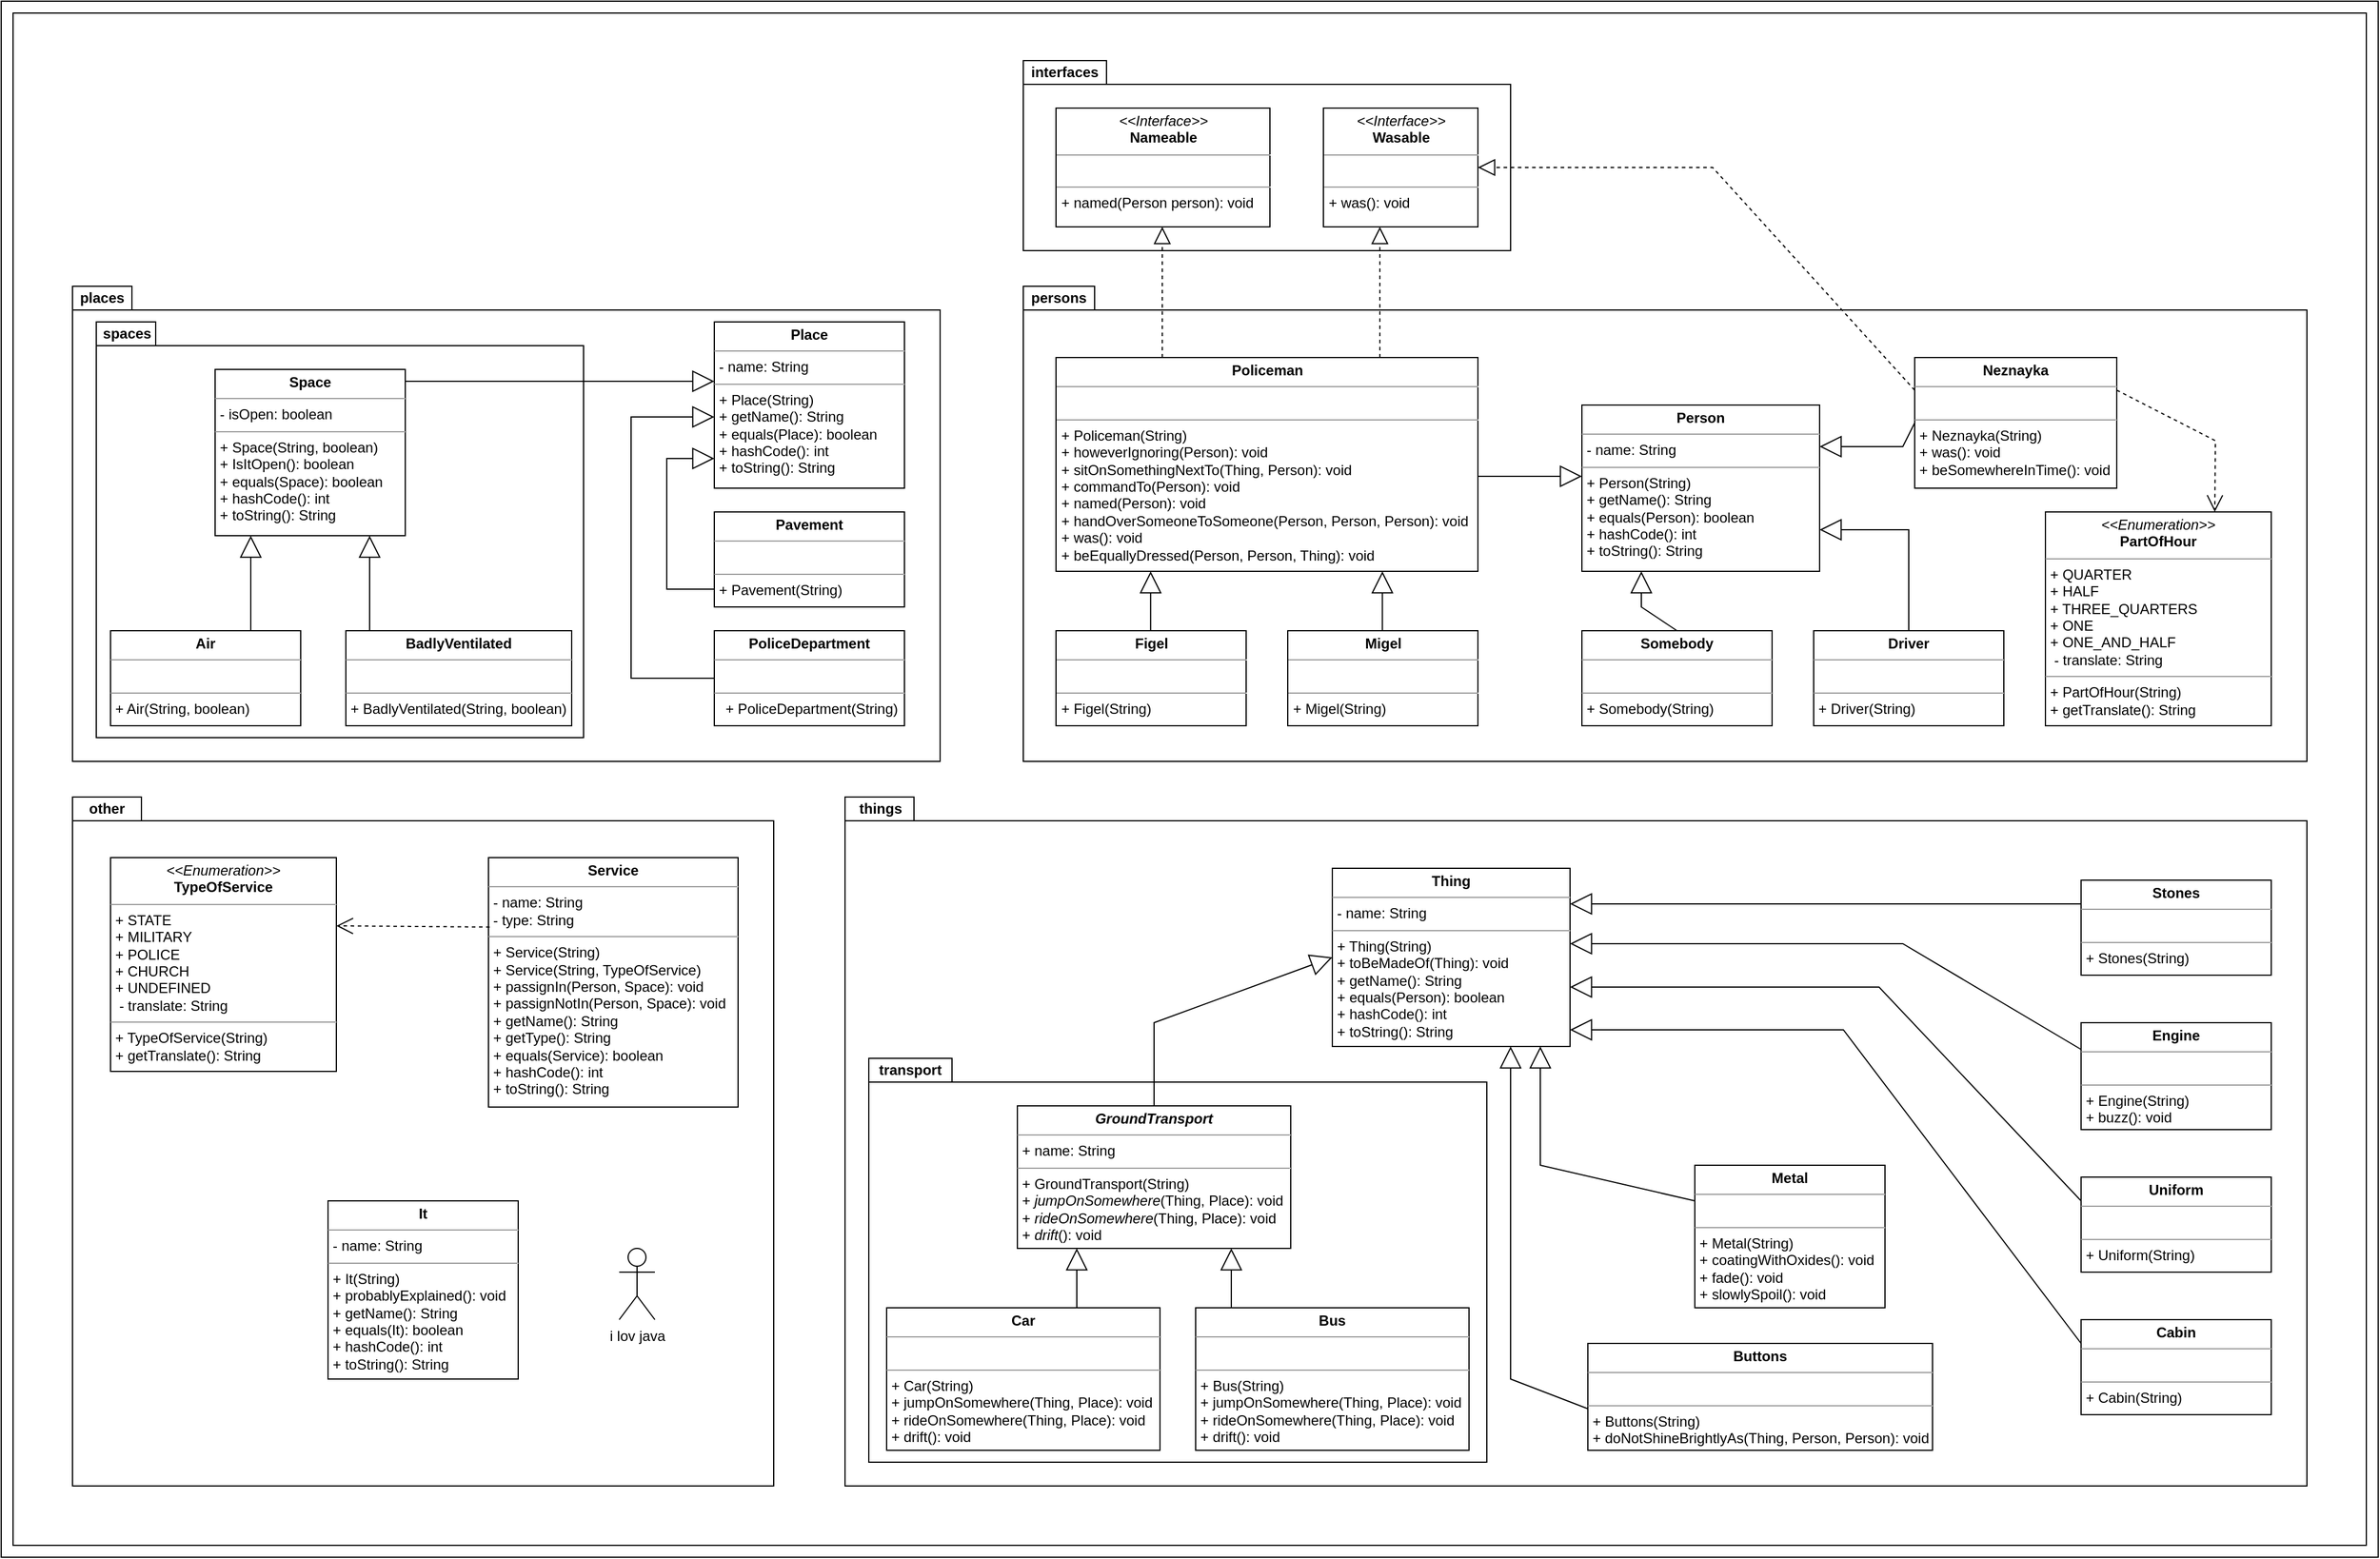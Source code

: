 <mxfile version="20.5.3" type="device"><diagram name="Page-1" id="c4acf3e9-155e-7222-9cf6-157b1a14988f"><mxGraphModel dx="4240" dy="2967" grid="1" gridSize="10" guides="1" tooltips="1" connect="1" arrows="1" fold="1" page="1" pageScale="1" pageWidth="850" pageHeight="1100" background="none" math="0" shadow="0"><root><mxCell id="0"/><mxCell id="1" parent="0"/><mxCell id="oydJLX_bmZ0Vwg0gy5E6-24" value="" style="rounded=0;whiteSpace=wrap;html=1;" vertex="1" parent="1"><mxGeometry x="-1200" y="-360" width="2000" height="1310" as="geometry"/></mxCell><mxCell id="brYRJxfif7-jW6zPF3e4-1" value="" style="rounded=0;whiteSpace=wrap;html=1;" vertex="1" parent="1"><mxGeometry x="-1190" y="-350" width="1980" height="1290" as="geometry"/></mxCell><mxCell id="W0FYH8ZJBr52oGQESOw_-68" value="" style="shape=folder;fontStyle=1;spacingTop=10;tabWidth=50;tabHeight=20;tabPosition=left;html=1;" parent="1" vertex="1"><mxGeometry x="-1140" y="-120" width="730" height="400" as="geometry"/></mxCell><mxCell id="W0FYH8ZJBr52oGQESOw_-107" value="" style="shape=folder;fontStyle=1;spacingTop=10;tabWidth=50;tabHeight=20;tabPosition=left;html=1;" parent="1" vertex="1"><mxGeometry x="-1120" y="-90" width="410" height="350" as="geometry"/></mxCell><mxCell id="W0FYH8ZJBr52oGQESOw_-79" value="" style="shape=folder;fontStyle=1;spacingTop=10;tabWidth=40;tabHeight=20;tabPosition=left;html=1;" parent="1" vertex="1"><mxGeometry x="-490" y="310" width="1230" height="580" as="geometry"/></mxCell><mxCell id="W0FYH8ZJBr52oGQESOw_-105" value="" style="shape=folder;fontStyle=1;spacingTop=10;tabWidth=70;tabHeight=20;tabPosition=left;html=1;" parent="1" vertex="1"><mxGeometry x="-470" y="530" width="520" height="340" as="geometry"/></mxCell><mxCell id="W0FYH8ZJBr52oGQESOw_-93" value="" style="shape=folder;fontStyle=1;spacingTop=10;tabWidth=40;tabHeight=20;tabPosition=left;html=1;" parent="1" vertex="1"><mxGeometry x="-1140" y="310" width="590" height="580" as="geometry"/></mxCell><mxCell id="W0FYH8ZJBr52oGQESOw_-53" value="" style="shape=folder;fontStyle=1;spacingTop=10;tabWidth=70;tabHeight=20;tabPosition=left;html=1;" parent="1" vertex="1"><mxGeometry x="-340" y="-310" width="410" height="160" as="geometry"/></mxCell><mxCell id="W0FYH8ZJBr52oGQESOw_-51" value="" style="shape=folder;fontStyle=1;spacingTop=10;tabWidth=60;tabHeight=20;tabPosition=left;html=1;" parent="1" vertex="1"><mxGeometry x="-340" y="-120" width="1080" height="400" as="geometry"/></mxCell><mxCell id="5d2195bd80daf111-18" value="&lt;p style=&quot;margin:0px;margin-top:4px;text-align:center;&quot;&gt;&lt;i&gt;&amp;lt;&amp;lt;Interface&amp;gt;&amp;gt;&lt;/i&gt;&lt;br&gt;&lt;b&gt;Nameable&lt;/b&gt;&lt;/p&gt;&lt;hr size=&quot;1&quot;&gt;&lt;p style=&quot;margin:0px;margin-left:4px;&quot;&gt;&lt;br&gt;&lt;/p&gt;&lt;hr size=&quot;1&quot;&gt;&lt;p style=&quot;margin:0px;margin-left:4px;&quot;&gt;+ named(Person person): void&lt;br&gt;&lt;/p&gt;" style="verticalAlign=top;align=left;overflow=fill;fontSize=12;fontFamily=Helvetica;html=1;rounded=0;shadow=0;comic=0;labelBackgroundColor=none;strokeWidth=1" parent="1" vertex="1"><mxGeometry x="-312.5" y="-270" width="180" height="100" as="geometry"/></mxCell><mxCell id="W0FYH8ZJBr52oGQESOw_-3" value="&lt;p style=&quot;margin:0px;margin-top:4px;text-align:center;&quot;&gt;&lt;i&gt;&amp;lt;&amp;lt;Interface&amp;gt;&amp;gt;&lt;/i&gt;&lt;br&gt;&lt;b&gt;Wasable&lt;/b&gt;&lt;/p&gt;&lt;hr size=&quot;1&quot;&gt;&lt;p style=&quot;margin:0px;margin-left:4px;&quot;&gt;&lt;br&gt;&lt;/p&gt;&lt;hr size=&quot;1&quot;&gt;&lt;p style=&quot;margin:0px;margin-left:4px;&quot;&gt;+ was(): void&lt;br&gt;&lt;/p&gt;" style="verticalAlign=top;align=left;overflow=fill;fontSize=12;fontFamily=Helvetica;html=1;rounded=0;shadow=0;comic=0;labelBackgroundColor=none;strokeWidth=1" parent="1" vertex="1"><mxGeometry x="-87.5" y="-270" width="130" height="100" as="geometry"/></mxCell><mxCell id="W0FYH8ZJBr52oGQESOw_-12" value="&lt;p style=&quot;margin:0px;margin-top:4px;text-align:center;&quot;&gt;&lt;i&gt;&amp;lt;&amp;lt;Enumeration&amp;gt;&amp;gt;&lt;/i&gt;&lt;br&gt;&lt;b&gt;PartOfHour&lt;/b&gt;&lt;/p&gt;&lt;hr size=&quot;1&quot;&gt;&lt;p style=&quot;margin:0px;margin-left:4px;&quot;&gt;+ QUARTER&amp;nbsp;&lt;br&gt;+ HALF&lt;/p&gt;&lt;p style=&quot;margin:0px;margin-left:4px;&quot;&gt;+ THREE_QUARTERS&lt;/p&gt;&lt;p style=&quot;margin:0px;margin-left:4px;&quot;&gt;+ ONE&lt;/p&gt;&lt;p style=&quot;margin:0px;margin-left:4px;&quot;&gt;+ ONE_AND_HALF&lt;/p&gt;&lt;p style=&quot;margin:0px;margin-left:4px;&quot;&gt;&amp;nbsp;- translate: String&lt;/p&gt;&lt;hr size=&quot;1&quot;&gt;&lt;p style=&quot;margin:0px;margin-left:4px;&quot;&gt;+ PartOfHour(String)&lt;br&gt;+ getTranslate(): String&lt;/p&gt;" style="verticalAlign=top;align=left;overflow=fill;fontSize=12;fontFamily=Helvetica;html=1;" parent="1" vertex="1"><mxGeometry x="520" y="70" width="190" height="180" as="geometry"/></mxCell><mxCell id="W0FYH8ZJBr52oGQESOw_-13" value="&lt;p style=&quot;margin:0px;margin-top:4px;text-align:center;&quot;&gt;&lt;i&gt;&amp;lt;&amp;lt;Enumeration&amp;gt;&amp;gt;&lt;/i&gt;&lt;br&gt;&lt;b&gt;TypeOfService&lt;/b&gt;&lt;/p&gt;&lt;hr size=&quot;1&quot;&gt;&lt;p style=&quot;margin:0px;margin-left:4px;&quot;&gt;+ STATE&lt;br&gt;+ MILITARY&lt;/p&gt;&lt;p style=&quot;margin:0px;margin-left:4px;&quot;&gt;+ POLICE&lt;/p&gt;&lt;p style=&quot;margin:0px;margin-left:4px;&quot;&gt;+ CHURCH&lt;/p&gt;&lt;p style=&quot;margin:0px;margin-left:4px;&quot;&gt;+ UNDEFINED&lt;/p&gt;&lt;p style=&quot;margin:0px;margin-left:4px;&quot;&gt;&amp;nbsp;- translate: String&lt;/p&gt;&lt;hr size=&quot;1&quot;&gt;&lt;p style=&quot;margin:0px;margin-left:4px;&quot;&gt;+ TypeOfService(String)&lt;br&gt;+ getTranslate(): String&lt;br&gt;&lt;/p&gt;" style="verticalAlign=top;align=left;overflow=fill;fontSize=12;fontFamily=Helvetica;html=1;" parent="1" vertex="1"><mxGeometry x="-1108" y="361" width="190" height="180" as="geometry"/></mxCell><mxCell id="W0FYH8ZJBr52oGQESOw_-23" value="&lt;p style=&quot;margin:0px;margin-top:4px;text-align:center;&quot;&gt;&lt;b&gt;Driver&lt;/b&gt;&lt;/p&gt;&lt;hr size=&quot;1&quot;&gt;&lt;p style=&quot;margin:0px;margin-left:4px;&quot;&gt;&lt;br&gt;&lt;/p&gt;&lt;hr size=&quot;1&quot;&gt;&lt;p style=&quot;margin:0px;margin-left:4px;&quot;&gt;+ Driver(String)&lt;/p&gt;" style="verticalAlign=top;align=left;overflow=fill;fontSize=12;fontFamily=Helvetica;html=1;" parent="1" vertex="1"><mxGeometry x="325" y="170" width="160" height="80" as="geometry"/></mxCell><mxCell id="W0FYH8ZJBr52oGQESOw_-24" value="&lt;p style=&quot;margin:0px;margin-top:4px;text-align:center;&quot;&gt;&lt;b&gt;Service&lt;/b&gt;&lt;/p&gt;&lt;hr size=&quot;1&quot;&gt;&lt;p style=&quot;margin:0px;margin-left:4px;&quot;&gt;- name: String&lt;br style=&quot;padding: 0px; margin: 0px;&quot;&gt;- type: String&lt;/p&gt;&lt;hr size=&quot;1&quot;&gt;&lt;p style=&quot;margin:0px;margin-left:4px;&quot;&gt;+ Service(String)&lt;br style=&quot;padding: 0px; margin: 0px;&quot;&gt;+ Service(String, TypeOfService)&lt;br style=&quot;padding: 0px; margin: 0px;&quot;&gt;+ passignIn(Person, Space): void&lt;br style=&quot;padding: 0px; margin: 0px;&quot;&gt;+ passignNotIn(Person, Space): void&lt;br style=&quot;padding: 0px; margin: 0px;&quot;&gt;+ getName(): String&lt;br style=&quot;padding: 0px; margin: 0px;&quot;&gt;+ getType(): String&lt;br style=&quot;padding: 0px; margin: 0px;&quot;&gt;+ equals(Service): boolean&lt;br style=&quot;padding: 0px; margin: 0px;&quot;&gt;+ hashCode(): int&lt;br style=&quot;padding: 0px; margin: 0px;&quot;&gt;+ toString(): String&lt;br&gt;&lt;/p&gt;" style="verticalAlign=top;align=left;overflow=fill;fontSize=12;fontFamily=Helvetica;html=1;" parent="1" vertex="1"><mxGeometry x="-790" y="361" width="210" height="210" as="geometry"/></mxCell><mxCell id="W0FYH8ZJBr52oGQESOw_-25" value="&lt;p style=&quot;margin:0px;margin-top:4px;text-align:center;&quot;&gt;&lt;b&gt;It&lt;/b&gt;&lt;/p&gt;&lt;hr size=&quot;1&quot;&gt;&lt;p style=&quot;margin:0px;margin-left:4px;&quot;&gt;- name: String&lt;/p&gt;&lt;hr size=&quot;1&quot;&gt;&lt;p style=&quot;margin:0px;margin-left:4px;&quot;&gt;+ It(String)&lt;br style=&quot;padding: 0px; margin: 0px;&quot;&gt;+ probablyExplained(): void&lt;br style=&quot;padding: 0px; margin: 0px;&quot;&gt;+ getName(): String&lt;br style=&quot;padding: 0px; margin: 0px;&quot;&gt;+ equals(It): boolean&lt;br style=&quot;padding: 0px; margin: 0px;&quot;&gt;+ hashCode(): int&lt;br style=&quot;padding: 0px; margin: 0px;&quot;&gt;+ toString(): String&lt;br&gt;&lt;/p&gt;" style="verticalAlign=top;align=left;overflow=fill;fontSize=12;fontFamily=Helvetica;html=1;" parent="1" vertex="1"><mxGeometry x="-925" y="650" width="160" height="150" as="geometry"/></mxCell><mxCell id="W0FYH8ZJBr52oGQESOw_-26" value="&lt;p style=&quot;margin:0px;margin-top:4px;text-align:center;&quot;&gt;&lt;b&gt;Figel&lt;/b&gt;&lt;/p&gt;&lt;hr size=&quot;1&quot;&gt;&lt;p style=&quot;margin:0px;margin-left:4px;&quot;&gt;&lt;br&gt;&lt;/p&gt;&lt;hr size=&quot;1&quot;&gt;&lt;p style=&quot;margin:0px;margin-left:4px;&quot;&gt;+ Figel(String)&lt;/p&gt;" style="verticalAlign=top;align=left;overflow=fill;fontSize=12;fontFamily=Helvetica;html=1;" parent="1" vertex="1"><mxGeometry x="-312.5" y="170" width="160" height="80" as="geometry"/></mxCell><mxCell id="W0FYH8ZJBr52oGQESOw_-27" value="&lt;p style=&quot;margin:0px;margin-top:4px;text-align:center;&quot;&gt;&lt;b&gt;Migel&lt;/b&gt;&lt;/p&gt;&lt;hr size=&quot;1&quot;&gt;&lt;p style=&quot;margin:0px;margin-left:4px;&quot;&gt;&lt;br&gt;&lt;/p&gt;&lt;hr size=&quot;1&quot;&gt;&lt;p style=&quot;margin:0px;margin-left:4px;&quot;&gt;+ Migel(String)&lt;/p&gt;" style="verticalAlign=top;align=left;overflow=fill;fontSize=12;fontFamily=Helvetica;html=1;" parent="1" vertex="1"><mxGeometry x="-117.5" y="170" width="160" height="80" as="geometry"/></mxCell><mxCell id="W0FYH8ZJBr52oGQESOw_-28" value="&lt;p style=&quot;margin:0px;margin-top:4px;text-align:center;&quot;&gt;&lt;b&gt;Neznayka&lt;/b&gt;&lt;/p&gt;&lt;hr size=&quot;1&quot;&gt;&lt;p style=&quot;margin:0px;margin-left:4px;&quot;&gt;&lt;br&gt;&lt;/p&gt;&lt;hr size=&quot;1&quot;&gt;&lt;p style=&quot;margin:0px;margin-left:4px;&quot;&gt;+ Neznayka(String)&lt;/p&gt;&lt;p style=&quot;margin:0px;margin-left:4px;&quot;&gt;+ was(): void&lt;/p&gt;&lt;p style=&quot;margin:0px;margin-left:4px;&quot;&gt;+ beSomewhereInTime(): void&lt;/p&gt;" style="verticalAlign=top;align=left;overflow=fill;fontSize=12;fontFamily=Helvetica;html=1;" parent="1" vertex="1"><mxGeometry x="410" y="-60" width="170" height="110" as="geometry"/></mxCell><mxCell id="W0FYH8ZJBr52oGQESOw_-29" value="&lt;p style=&quot;margin:0px;margin-top:4px;text-align:center;&quot;&gt;&lt;b&gt;Person&lt;/b&gt;&lt;/p&gt;&lt;hr size=&quot;1&quot;&gt;&lt;p style=&quot;margin:0px;margin-left:4px;&quot;&gt;- name: String&lt;br&gt;&lt;/p&gt;&lt;hr size=&quot;1&quot;&gt;&lt;p style=&quot;margin:0px;margin-left:4px;&quot;&gt;+ Person(String)&lt;br style=&quot;padding: 0px; margin: 0px;&quot;&gt;+ getName(): String&lt;br style=&quot;padding: 0px; margin: 0px;&quot;&gt;+ equals(Person): boolean&lt;br style=&quot;padding: 0px; margin: 0px;&quot;&gt;+ hashCode(): int&lt;br style=&quot;padding: 0px; margin: 0px;&quot;&gt;+ toString(): String&lt;br&gt;&lt;/p&gt;" style="verticalAlign=top;align=left;overflow=fill;fontSize=12;fontFamily=Helvetica;html=1;" parent="1" vertex="1"><mxGeometry x="130" y="-20" width="200" height="140" as="geometry"/></mxCell><mxCell id="W0FYH8ZJBr52oGQESOw_-30" value="&lt;p style=&quot;margin:0px;margin-top:4px;text-align:center;&quot;&gt;&lt;b&gt;Policeman&lt;/b&gt;&lt;/p&gt;&lt;hr size=&quot;1&quot;&gt;&lt;p style=&quot;margin:0px;margin-left:4px;&quot;&gt;&lt;br&gt;&lt;/p&gt;&lt;hr size=&quot;1&quot;&gt;&lt;p style=&quot;margin:0px;margin-left:4px;&quot;&gt;+ Policeman(String)&lt;br style=&quot;padding: 0px; margin: 0px;&quot;&gt;+ howeverIgnoring(Person): void&lt;br style=&quot;padding: 0px; margin: 0px;&quot;&gt;+ sitOnSomethingNextTo(Thing, Person): void&lt;br style=&quot;padding: 0px; margin: 0px;&quot;&gt;+ commandTo(Person): void&lt;/p&gt;&lt;p style=&quot;margin:0px;margin-left:4px;&quot;&gt;+ named(Person): void&lt;/p&gt;&lt;p style=&quot;margin:0px;margin-left:4px;&quot;&gt;+ handOverSomeoneToSomeone(Person, Person, Person): void&lt;/p&gt;&lt;p style=&quot;margin:0px;margin-left:4px;&quot;&gt;+ was(): void&lt;/p&gt;&lt;p style=&quot;margin:0px;margin-left:4px;&quot;&gt;+ beEquallyDressed(Person, Person, Thing): void&lt;br style=&quot;padding: 0px; margin: 0px;&quot;&gt;&lt;br&gt;&lt;/p&gt;" style="verticalAlign=top;align=left;overflow=fill;fontSize=12;fontFamily=Helvetica;html=1;" parent="1" vertex="1"><mxGeometry x="-312.5" y="-60" width="355" height="180" as="geometry"/></mxCell><mxCell id="W0FYH8ZJBr52oGQESOw_-31" value="&lt;p style=&quot;margin:0px;margin-top:4px;text-align:center;&quot;&gt;&lt;b&gt;Somebody&lt;/b&gt;&lt;/p&gt;&lt;hr size=&quot;1&quot;&gt;&lt;p style=&quot;margin:0px;margin-left:4px;&quot;&gt;&lt;br&gt;&lt;/p&gt;&lt;hr size=&quot;1&quot;&gt;&lt;p style=&quot;margin:0px;margin-left:4px;&quot;&gt;+ Somebody(String)&lt;/p&gt;" style="verticalAlign=top;align=left;overflow=fill;fontSize=12;fontFamily=Helvetica;html=1;" parent="1" vertex="1"><mxGeometry x="130" y="170" width="160" height="80" as="geometry"/></mxCell><mxCell id="W0FYH8ZJBr52oGQESOw_-32" value="&lt;p style=&quot;margin:0px;margin-top:4px;text-align:center;&quot;&gt;&lt;b&gt;Air&lt;/b&gt;&lt;/p&gt;&lt;hr size=&quot;1&quot;&gt;&lt;p style=&quot;margin:0px;margin-left:4px;&quot;&gt;&lt;br&gt;&lt;/p&gt;&lt;hr size=&quot;1&quot;&gt;&lt;p style=&quot;margin:0px;margin-left:4px;&quot;&gt;+ Air(String, boolean)&lt;/p&gt;" style="verticalAlign=top;align=left;overflow=fill;fontSize=12;fontFamily=Helvetica;html=1;" parent="1" vertex="1"><mxGeometry x="-1108" y="170" width="160" height="80" as="geometry"/></mxCell><mxCell id="W0FYH8ZJBr52oGQESOw_-33" value="&lt;p style=&quot;margin:0px;margin-top:4px;text-align:center;&quot;&gt;&lt;b&gt;BadlyVentilated&lt;/b&gt;&lt;/p&gt;&lt;hr size=&quot;1&quot;&gt;&lt;p style=&quot;margin:0px;margin-left:4px;&quot;&gt;&lt;br&gt;&lt;/p&gt;&lt;hr size=&quot;1&quot;&gt;&lt;p style=&quot;margin:0px;margin-left:4px;&quot;&gt;+ BadlyVentilated(String, boolean)&lt;/p&gt;" style="verticalAlign=top;align=left;overflow=fill;fontSize=12;fontFamily=Helvetica;html=1;" parent="1" vertex="1"><mxGeometry x="-910" y="170" width="190" height="80" as="geometry"/></mxCell><mxCell id="W0FYH8ZJBr52oGQESOw_-34" value="&lt;p style=&quot;margin:0px;margin-top:4px;text-align:center;&quot;&gt;&lt;b&gt;Space&lt;/b&gt;&lt;/p&gt;&lt;hr size=&quot;1&quot;&gt;&lt;p style=&quot;margin:0px;margin-left:4px;&quot;&gt;- isOpen: boolean&lt;/p&gt;&lt;hr size=&quot;1&quot;&gt;&lt;p style=&quot;margin:0px;margin-left:4px;&quot;&gt;+ Space(String, boolean)&lt;/p&gt;&lt;p style=&quot;margin:0px;margin-left:4px;&quot;&gt;+ IsItOpen(): boolean&lt;/p&gt;&lt;p style=&quot;margin:0px;margin-left:4px;&quot;&gt;+ equals(Space): boolean&lt;br style=&quot;padding: 0px; margin: 0px;&quot;&gt;+ hashCode(): int&lt;br style=&quot;padding: 0px; margin: 0px;&quot;&gt;+ toString(): String&lt;br&gt;&lt;/p&gt;&lt;p style=&quot;margin:0px;margin-left:4px;&quot;&gt;&lt;br&gt;&lt;/p&gt;" style="verticalAlign=top;align=left;overflow=fill;fontSize=12;fontFamily=Helvetica;html=1;" parent="1" vertex="1"><mxGeometry x="-1020" y="-50" width="160" height="140" as="geometry"/></mxCell><mxCell id="W0FYH8ZJBr52oGQESOw_-35" value="&lt;p style=&quot;margin:0px;margin-top:4px;text-align:center;&quot;&gt;&lt;b&gt;Pavement&lt;/b&gt;&lt;/p&gt;&lt;hr size=&quot;1&quot;&gt;&lt;p style=&quot;margin:0px;margin-left:4px;&quot;&gt;&lt;br&gt;&lt;/p&gt;&lt;hr size=&quot;1&quot;&gt;&lt;p style=&quot;margin:0px;margin-left:4px;&quot;&gt;+ Pavement(String)&lt;/p&gt;" style="verticalAlign=top;align=left;overflow=fill;fontSize=12;fontFamily=Helvetica;html=1;" parent="1" vertex="1"><mxGeometry x="-600" y="70" width="160" height="80" as="geometry"/></mxCell><mxCell id="W0FYH8ZJBr52oGQESOw_-36" value="&lt;p style=&quot;margin:0px;margin-top:4px;text-align:center;&quot;&gt;&lt;b&gt;Place&lt;/b&gt;&lt;/p&gt;&lt;hr size=&quot;1&quot;&gt;&lt;p style=&quot;margin:0px;margin-left:4px;&quot;&gt;- name: String&lt;/p&gt;&lt;hr size=&quot;1&quot;&gt;&lt;p style=&quot;margin:0px;margin-left:4px;&quot;&gt;+ Place(String)&lt;/p&gt;&lt;p style=&quot;margin:0px;margin-left:4px;&quot;&gt;+ getName(): String&lt;/p&gt;&lt;p style=&quot;margin:0px;margin-left:4px;&quot;&gt;+ equals(Place): boolean&lt;br style=&quot;padding: 0px; margin: 0px;&quot;&gt;+ hashCode(): int&lt;br style=&quot;padding: 0px; margin: 0px;&quot;&gt;+ toString(): String&lt;br&gt;&lt;/p&gt;&lt;p style=&quot;margin:0px;margin-left:4px;&quot;&gt;&lt;br&gt;&lt;/p&gt;" style="verticalAlign=top;align=left;overflow=fill;fontSize=12;fontFamily=Helvetica;html=1;" parent="1" vertex="1"><mxGeometry x="-600" y="-90" width="160" height="140" as="geometry"/></mxCell><mxCell id="W0FYH8ZJBr52oGQESOw_-37" value="&lt;p style=&quot;margin:0px;margin-top:4px;text-align:center;&quot;&gt;&lt;b&gt;PoliceDepartment&lt;/b&gt;&lt;/p&gt;&lt;hr size=&quot;1&quot;&gt;&lt;p style=&quot;margin:0px;margin-left:4px;&quot;&gt;&lt;br&gt;&lt;/p&gt;&lt;hr size=&quot;1&quot;&gt;&lt;p style=&quot;text-align: center; margin: 0px 0px 0px 4px;&quot;&gt;+ PoliceDepartment(String)&lt;/p&gt;" style="verticalAlign=top;align=left;overflow=fill;fontSize=12;fontFamily=Helvetica;html=1;" parent="1" vertex="1"><mxGeometry x="-600" y="170" width="160" height="80" as="geometry"/></mxCell><mxCell id="W0FYH8ZJBr52oGQESOw_-38" value="&lt;p style=&quot;margin:0px;margin-top:4px;text-align:center;&quot;&gt;&lt;b&gt;&lt;i&gt;GroundTransport&lt;/i&gt;&lt;/b&gt;&lt;/p&gt;&lt;hr size=&quot;1&quot;&gt;&lt;p style=&quot;margin:0px;margin-left:4px;&quot;&gt;+ name: String&lt;/p&gt;&lt;hr size=&quot;1&quot;&gt;&lt;p style=&quot;margin:0px;margin-left:4px;&quot;&gt;+ GroundTransport(String)&lt;/p&gt;&lt;p style=&quot;margin:0px;margin-left:4px;&quot;&gt;+ &lt;i&gt;jumpOnSomewhere&lt;/i&gt;(Thing, Place): void&lt;/p&gt;&lt;p style=&quot;margin:0px;margin-left:4px;&quot;&gt;+ &lt;i&gt;rideOnSomewhere&lt;/i&gt;(Thing, Place): void&lt;/p&gt;&lt;p style=&quot;margin:0px;margin-left:4px;&quot;&gt;+ &lt;i&gt;drift&lt;/i&gt;(): void&lt;/p&gt;" style="verticalAlign=top;align=left;overflow=fill;fontSize=12;fontFamily=Helvetica;html=1;" parent="1" vertex="1"><mxGeometry x="-345" y="570" width="230" height="120" as="geometry"/></mxCell><mxCell id="W0FYH8ZJBr52oGQESOw_-39" value="&lt;p style=&quot;margin:0px;margin-top:4px;text-align:center;&quot;&gt;&lt;b&gt;Car&lt;/b&gt;&lt;/p&gt;&lt;hr size=&quot;1&quot;&gt;&lt;p style=&quot;margin:0px;margin-left:4px;&quot;&gt;&lt;br&gt;&lt;/p&gt;&lt;hr size=&quot;1&quot;&gt;&lt;p style=&quot;margin: 0px 0px 0px 4px;&quot;&gt;+ Car(String)&lt;/p&gt;&lt;p style=&quot;margin: 0px 0px 0px 4px;&quot;&gt;+&amp;nbsp;jumpOnSomewhere(Thing, Place): void&lt;/p&gt;&lt;p style=&quot;margin: 0px 0px 0px 4px;&quot;&gt;+&amp;nbsp;rideOnSomewhere(Thing, Place): void&lt;/p&gt;&lt;p style=&quot;margin: 0px 0px 0px 4px;&quot;&gt;+&amp;nbsp;drift(): void&lt;/p&gt;" style="verticalAlign=top;align=left;overflow=fill;fontSize=12;fontFamily=Helvetica;html=1;" parent="1" vertex="1"><mxGeometry x="-455" y="740" width="230" height="120" as="geometry"/></mxCell><mxCell id="W0FYH8ZJBr52oGQESOw_-40" value="&lt;p style=&quot;margin:0px;margin-top:4px;text-align:center;&quot;&gt;&lt;b&gt;Bus&lt;/b&gt;&lt;/p&gt;&lt;hr size=&quot;1&quot;&gt;&lt;p style=&quot;margin:0px;margin-left:4px;&quot;&gt;&lt;br&gt;&lt;/p&gt;&lt;hr size=&quot;1&quot;&gt;&lt;p style=&quot;margin: 0px 0px 0px 4px;&quot;&gt;+ Bus(String)&lt;/p&gt;&lt;p style=&quot;margin: 0px 0px 0px 4px;&quot;&gt;+&amp;nbsp;jumpOnSomewhere(Thing, Place): void&lt;/p&gt;&lt;p style=&quot;margin: 0px 0px 0px 4px;&quot;&gt;+&amp;nbsp;rideOnSomewhere(Thing, Place): void&lt;/p&gt;&lt;p style=&quot;margin: 0px 0px 0px 4px;&quot;&gt;+&amp;nbsp;drift(): void&lt;/p&gt;" style="verticalAlign=top;align=left;overflow=fill;fontSize=12;fontFamily=Helvetica;html=1;" parent="1" vertex="1"><mxGeometry x="-195" y="740" width="230" height="120" as="geometry"/></mxCell><mxCell id="W0FYH8ZJBr52oGQESOw_-41" value="&lt;p style=&quot;margin:0px;margin-top:4px;text-align:center;&quot;&gt;&lt;b&gt;Buttons&lt;/b&gt;&lt;/p&gt;&lt;hr size=&quot;1&quot;&gt;&lt;p style=&quot;margin:0px;margin-left:4px;&quot;&gt;&lt;br&gt;&lt;/p&gt;&lt;hr size=&quot;1&quot;&gt;&lt;p style=&quot;margin: 0px 0px 0px 4px;&quot;&gt;+ Buttons(String)&lt;/p&gt;&lt;p style=&quot;margin: 0px 0px 0px 4px;&quot;&gt;+&amp;nbsp;doNotShineBrightlyAs(Thing, Person, Person): void&lt;/p&gt;" style="verticalAlign=top;align=left;overflow=fill;fontSize=12;fontFamily=Helvetica;html=1;" parent="1" vertex="1"><mxGeometry x="135" y="770" width="290" height="90" as="geometry"/></mxCell><mxCell id="W0FYH8ZJBr52oGQESOw_-42" value="&lt;p style=&quot;margin:0px;margin-top:4px;text-align:center;&quot;&gt;&lt;b&gt;Cabin&lt;/b&gt;&lt;/p&gt;&lt;hr size=&quot;1&quot;&gt;&lt;p style=&quot;margin:0px;margin-left:4px;&quot;&gt;&lt;br&gt;&lt;/p&gt;&lt;hr size=&quot;1&quot;&gt;&lt;p style=&quot;margin:0px;margin-left:4px;&quot;&gt;+ Cabin(String)&lt;/p&gt;" style="verticalAlign=top;align=left;overflow=fill;fontSize=12;fontFamily=Helvetica;html=1;" parent="1" vertex="1"><mxGeometry x="550" y="750" width="160" height="80" as="geometry"/></mxCell><mxCell id="W0FYH8ZJBr52oGQESOw_-43" value="&lt;p style=&quot;margin:0px;margin-top:4px;text-align:center;&quot;&gt;&lt;b&gt;Engine&lt;/b&gt;&lt;/p&gt;&lt;hr size=&quot;1&quot;&gt;&lt;p style=&quot;margin:0px;margin-left:4px;&quot;&gt;&lt;br&gt;&lt;/p&gt;&lt;hr size=&quot;1&quot;&gt;&lt;p style=&quot;margin:0px;margin-left:4px;&quot;&gt;+ Engine(String)&lt;/p&gt;&lt;p style=&quot;margin:0px;margin-left:4px;&quot;&gt;+ buzz(): void&lt;/p&gt;" style="verticalAlign=top;align=left;overflow=fill;fontSize=12;fontFamily=Helvetica;html=1;" parent="1" vertex="1"><mxGeometry x="550" y="500" width="160" height="90" as="geometry"/></mxCell><mxCell id="W0FYH8ZJBr52oGQESOw_-44" value="&lt;p style=&quot;margin:0px;margin-top:4px;text-align:center;&quot;&gt;&lt;b&gt;Metal&lt;/b&gt;&lt;/p&gt;&lt;hr size=&quot;1&quot;&gt;&lt;p style=&quot;margin:0px;margin-left:4px;&quot;&gt;&lt;br&gt;&lt;/p&gt;&lt;hr size=&quot;1&quot;&gt;&lt;p style=&quot;margin:0px;margin-left:4px;&quot;&gt;+ Metal(String)&lt;/p&gt;&lt;p style=&quot;margin:0px;margin-left:4px;&quot;&gt;+ coatingWithOxides(): void&lt;/p&gt;&lt;p style=&quot;margin:0px;margin-left:4px;&quot;&gt;+ fade(): void&lt;/p&gt;&lt;p style=&quot;margin:0px;margin-left:4px;&quot;&gt;+ slowlySpoil(): void&lt;/p&gt;" style="verticalAlign=top;align=left;overflow=fill;fontSize=12;fontFamily=Helvetica;html=1;" parent="1" vertex="1"><mxGeometry x="225" y="620" width="160" height="120" as="geometry"/></mxCell><mxCell id="W0FYH8ZJBr52oGQESOw_-45" value="&lt;p style=&quot;margin:0px;margin-top:4px;text-align:center;&quot;&gt;&lt;b&gt;Stones&lt;/b&gt;&lt;/p&gt;&lt;hr size=&quot;1&quot;&gt;&lt;p style=&quot;margin:0px;margin-left:4px;&quot;&gt;&lt;br&gt;&lt;/p&gt;&lt;hr size=&quot;1&quot;&gt;&lt;p style=&quot;margin:0px;margin-left:4px;&quot;&gt;+ Stones(String)&lt;/p&gt;" style="verticalAlign=top;align=left;overflow=fill;fontSize=12;fontFamily=Helvetica;html=1;" parent="1" vertex="1"><mxGeometry x="550" y="380" width="160" height="80" as="geometry"/></mxCell><mxCell id="W0FYH8ZJBr52oGQESOw_-46" value="&lt;p style=&quot;margin:0px;margin-top:4px;text-align:center;&quot;&gt;&lt;b&gt;Thing&lt;/b&gt;&lt;/p&gt;&lt;hr size=&quot;1&quot;&gt;&lt;p style=&quot;margin:0px;margin-left:4px;&quot;&gt;- name: String&lt;br&gt;&lt;/p&gt;&lt;hr size=&quot;1&quot;&gt;&lt;p style=&quot;margin:0px;margin-left:4px;&quot;&gt;+ Thing(String)&lt;/p&gt;&lt;p style=&quot;margin:0px;margin-left:4px;&quot;&gt;+ toBeMadeOf(Thing): void&lt;br style=&quot;padding: 0px; margin: 0px;&quot;&gt;+ getName(): String&lt;br style=&quot;padding: 0px; margin: 0px;&quot;&gt;+ equals(Person): boolean&lt;br style=&quot;padding: 0px; margin: 0px;&quot;&gt;+ hashCode(): int&lt;br style=&quot;padding: 0px; margin: 0px;&quot;&gt;+ toString(): String&lt;br&gt;&lt;/p&gt;" style="verticalAlign=top;align=left;overflow=fill;fontSize=12;fontFamily=Helvetica;html=1;" parent="1" vertex="1"><mxGeometry x="-80" y="370" width="200" height="150" as="geometry"/></mxCell><mxCell id="W0FYH8ZJBr52oGQESOw_-47" value="&lt;p style=&quot;margin:0px;margin-top:4px;text-align:center;&quot;&gt;&lt;b&gt;Uniform&lt;/b&gt;&lt;/p&gt;&lt;hr size=&quot;1&quot;&gt;&lt;p style=&quot;margin:0px;margin-left:4px;&quot;&gt;&lt;br&gt;&lt;/p&gt;&lt;hr size=&quot;1&quot;&gt;&lt;p style=&quot;margin:0px;margin-left:4px;&quot;&gt;+ Uniform(String)&lt;/p&gt;" style="verticalAlign=top;align=left;overflow=fill;fontSize=12;fontFamily=Helvetica;html=1;" parent="1" vertex="1"><mxGeometry x="550" y="630" width="160" height="80" as="geometry"/></mxCell><mxCell id="W0FYH8ZJBr52oGQESOw_-55" value="" style="endArrow=block;endSize=16;endFill=0;html=1;rounded=0;" parent="1" edge="1"><mxGeometry width="160" relative="1" as="geometry"><mxPoint x="42.5" y="40" as="sourcePoint"/><mxPoint x="130" y="40" as="targetPoint"/></mxGeometry></mxCell><mxCell id="W0FYH8ZJBr52oGQESOw_-56" value="" style="endArrow=block;endSize=16;endFill=0;html=1;rounded=0;exitX=0;exitY=0.5;exitDx=0;exitDy=0;entryX=1;entryY=0.25;entryDx=0;entryDy=0;" parent="1" source="W0FYH8ZJBr52oGQESOw_-28" target="W0FYH8ZJBr52oGQESOw_-29" edge="1"><mxGeometry width="160" relative="1" as="geometry"><mxPoint x="270" y="150.0" as="sourcePoint"/><mxPoint x="430" y="150.0" as="targetPoint"/><Array as="points"><mxPoint x="400" y="15"/></Array></mxGeometry></mxCell><mxCell id="W0FYH8ZJBr52oGQESOw_-57" value="" style="endArrow=block;endSize=16;endFill=0;html=1;rounded=0;exitX=0.5;exitY=0;exitDx=0;exitDy=0;entryX=0.25;entryY=1;entryDx=0;entryDy=0;" parent="1" source="W0FYH8ZJBr52oGQESOw_-31" target="W0FYH8ZJBr52oGQESOw_-29" edge="1"><mxGeometry width="160" relative="1" as="geometry"><mxPoint x="290" y="150.0" as="sourcePoint"/><mxPoint x="180" y="130" as="targetPoint"/><Array as="points"><mxPoint x="180" y="150"/></Array></mxGeometry></mxCell><mxCell id="W0FYH8ZJBr52oGQESOw_-58" value="" style="endArrow=block;endSize=16;endFill=0;html=1;rounded=0;entryX=1;entryY=0.75;entryDx=0;entryDy=0;exitX=0.5;exitY=0;exitDx=0;exitDy=0;" parent="1" source="W0FYH8ZJBr52oGQESOw_-23" target="W0FYH8ZJBr52oGQESOw_-29" edge="1"><mxGeometry width="160" relative="1" as="geometry"><mxPoint x="300" y="160.0" as="sourcePoint"/><mxPoint x="460" y="160.0" as="targetPoint"/><Array as="points"><mxPoint x="405" y="85"/></Array></mxGeometry></mxCell><mxCell id="W0FYH8ZJBr52oGQESOw_-66" value="" style="endArrow=block;endSize=16;endFill=0;html=1;rounded=0;exitX=0.5;exitY=0;exitDx=0;exitDy=0;entryX=0.5;entryY=1;entryDx=0;entryDy=0;" parent="1" edge="1"><mxGeometry width="160" relative="1" as="geometry"><mxPoint x="-232.87" y="170" as="sourcePoint"/><mxPoint x="-232.87" y="120" as="targetPoint"/></mxGeometry></mxCell><mxCell id="W0FYH8ZJBr52oGQESOw_-67" value="" style="endArrow=block;endSize=16;endFill=0;html=1;rounded=0;exitX=0.5;exitY=0;exitDx=0;exitDy=0;entryX=0.5;entryY=1;entryDx=0;entryDy=0;" parent="1" edge="1"><mxGeometry width="160" relative="1" as="geometry"><mxPoint x="-37.87" y="170" as="sourcePoint"/><mxPoint x="-37.87" y="120" as="targetPoint"/></mxGeometry></mxCell><mxCell id="W0FYH8ZJBr52oGQESOw_-77" value="" style="endArrow=block;endSize=16;endFill=0;html=1;rounded=0;exitX=0.5;exitY=0;exitDx=0;exitDy=0;entryX=0.5;entryY=1;entryDx=0;entryDy=0;" parent="1" edge="1"><mxGeometry width="160" relative="1" as="geometry"><mxPoint x="-990" y="170" as="sourcePoint"/><mxPoint x="-990" y="90" as="targetPoint"/></mxGeometry></mxCell><mxCell id="W0FYH8ZJBr52oGQESOw_-78" value="" style="endArrow=block;endSize=16;endFill=0;html=1;rounded=0;exitX=0.5;exitY=0;exitDx=0;exitDy=0;entryX=0.5;entryY=1;entryDx=0;entryDy=0;" parent="1" edge="1"><mxGeometry width="160" relative="1" as="geometry"><mxPoint x="-890" y="170" as="sourcePoint"/><mxPoint x="-890" y="90" as="targetPoint"/></mxGeometry></mxCell><mxCell id="W0FYH8ZJBr52oGQESOw_-81" value="" style="endArrow=block;endSize=16;endFill=0;html=1;rounded=0;exitX=0.5;exitY=0;exitDx=0;exitDy=0;entryX=0;entryY=0.5;entryDx=0;entryDy=0;" parent="1" source="W0FYH8ZJBr52oGQESOw_-38" target="W0FYH8ZJBr52oGQESOw_-46" edge="1"><mxGeometry width="160" relative="1" as="geometry"><mxPoint x="-62.5" y="640" as="sourcePoint"/><mxPoint x="-62.5" y="560" as="targetPoint"/><Array as="points"><mxPoint x="-230" y="500"/></Array></mxGeometry></mxCell><mxCell id="W0FYH8ZJBr52oGQESOw_-83" value="" style="endArrow=block;endSize=16;endFill=0;html=1;rounded=0;exitX=0.5;exitY=0;exitDx=0;exitDy=0;entryX=0.5;entryY=1;entryDx=0;entryDy=0;" parent="1" edge="1"><mxGeometry width="160" relative="1" as="geometry"><mxPoint x="-295.0" y="740" as="sourcePoint"/><mxPoint x="-295.0" y="690" as="targetPoint"/></mxGeometry></mxCell><mxCell id="W0FYH8ZJBr52oGQESOw_-84" value="" style="endArrow=block;endSize=16;endFill=0;html=1;rounded=0;exitX=0.5;exitY=0;exitDx=0;exitDy=0;entryX=0.5;entryY=1;entryDx=0;entryDy=0;" parent="1" edge="1"><mxGeometry width="160" relative="1" as="geometry"><mxPoint x="-165.0" y="740" as="sourcePoint"/><mxPoint x="-165.0" y="690" as="targetPoint"/></mxGeometry></mxCell><mxCell id="W0FYH8ZJBr52oGQESOw_-99" value="" style="endArrow=block;dashed=1;endFill=0;endSize=12;html=1;rounded=0;exitX=0.5;exitY=0;exitDx=0;exitDy=0;entryX=0.5;entryY=1;entryDx=0;entryDy=0;" parent="1" edge="1"><mxGeometry width="160" relative="1" as="geometry"><mxPoint x="-223.09" y="-60.0" as="sourcePoint"/><mxPoint x="-223.09" y="-170.0" as="targetPoint"/></mxGeometry></mxCell><mxCell id="W0FYH8ZJBr52oGQESOw_-100" value="" style="endArrow=block;dashed=1;endFill=0;endSize=12;html=1;rounded=0;exitX=0.5;exitY=0;exitDx=0;exitDy=0;entryX=0.5;entryY=1;entryDx=0;entryDy=0;" parent="1" edge="1"><mxGeometry width="160" relative="1" as="geometry"><mxPoint x="-40" y="-60.0" as="sourcePoint"/><mxPoint x="-40" y="-170.0" as="targetPoint"/></mxGeometry></mxCell><mxCell id="W0FYH8ZJBr52oGQESOw_-101" value="" style="endArrow=block;dashed=1;endFill=0;endSize=12;html=1;rounded=0;exitX=0;exitY=0.25;exitDx=0;exitDy=0;entryX=1;entryY=0.5;entryDx=0;entryDy=0;" parent="1" source="W0FYH8ZJBr52oGQESOw_-28" target="W0FYH8ZJBr52oGQESOw_-3" edge="1"><mxGeometry width="160" relative="1" as="geometry"><mxPoint x="245" y="-180.0" as="sourcePoint"/><mxPoint x="245" y="-290.0" as="targetPoint"/><Array as="points"><mxPoint x="240" y="-220"/></Array></mxGeometry></mxCell><mxCell id="W0FYH8ZJBr52oGQESOw_-102" value="&lt;b&gt;other&lt;/b&gt;" style="text;html=1;strokeColor=none;fillColor=none;align=center;verticalAlign=middle;whiteSpace=wrap;rounded=0;" parent="1" vertex="1"><mxGeometry x="-1141" y="305" width="60" height="30" as="geometry"/></mxCell><mxCell id="W0FYH8ZJBr52oGQESOw_-103" value="&lt;b&gt;things&lt;/b&gt;" style="text;html=1;strokeColor=none;fillColor=none;align=center;verticalAlign=middle;whiteSpace=wrap;rounded=0;" parent="1" vertex="1"><mxGeometry x="-490" y="305" width="60" height="30" as="geometry"/></mxCell><mxCell id="W0FYH8ZJBr52oGQESOw_-104" value="&lt;b&gt;places&lt;/b&gt;" style="text;html=1;strokeColor=none;fillColor=none;align=center;verticalAlign=middle;whiteSpace=wrap;rounded=0;" parent="1" vertex="1"><mxGeometry x="-1145" y="-125" width="60" height="30" as="geometry"/></mxCell><mxCell id="W0FYH8ZJBr52oGQESOw_-106" value="&lt;b&gt;transport&lt;/b&gt;" style="text;html=1;strokeColor=none;fillColor=none;align=center;verticalAlign=middle;whiteSpace=wrap;rounded=0;" parent="1" vertex="1"><mxGeometry x="-465" y="525" width="60" height="30" as="geometry"/></mxCell><mxCell id="W0FYH8ZJBr52oGQESOw_-110" value="" style="endArrow=block;endSize=16;endFill=0;html=1;rounded=0;exitX=1;exitY=0.5;exitDx=0;exitDy=0;entryX=0;entryY=0.5;entryDx=0;entryDy=0;" parent="1" edge="1"><mxGeometry width="160" relative="1" as="geometry"><mxPoint x="-860" y="-40" as="sourcePoint"/><mxPoint x="-600" y="-40" as="targetPoint"/></mxGeometry></mxCell><mxCell id="W0FYH8ZJBr52oGQESOw_-111" value="" style="endArrow=block;endSize=16;endFill=0;html=1;rounded=0;exitX=0;exitY=0.5;exitDx=0;exitDy=0;entryX=0;entryY=0.5;entryDx=0;entryDy=0;" parent="1" edge="1"><mxGeometry width="160" relative="1" as="geometry"><mxPoint x="-600" y="210" as="sourcePoint"/><mxPoint x="-600" y="-10" as="targetPoint"/><Array as="points"><mxPoint x="-670" y="210"/><mxPoint x="-670" y="-10"/></Array></mxGeometry></mxCell><mxCell id="W0FYH8ZJBr52oGQESOw_-114" value="" style="endArrow=block;endSize=16;endFill=0;html=1;rounded=0;exitX=0;exitY=0.5;exitDx=0;exitDy=0;entryX=0;entryY=0.5;entryDx=0;entryDy=0;" parent="1" edge="1"><mxGeometry width="160" relative="1" as="geometry"><mxPoint x="-600" y="135" as="sourcePoint"/><mxPoint x="-600" y="25" as="targetPoint"/><Array as="points"><mxPoint x="-640" y="135"/><mxPoint x="-640" y="25"/></Array></mxGeometry></mxCell><mxCell id="W0FYH8ZJBr52oGQESOw_-115" value="&lt;b&gt;spaces&lt;/b&gt;" style="text;html=1;strokeColor=none;fillColor=none;align=center;verticalAlign=middle;whiteSpace=wrap;rounded=0;" parent="1" vertex="1"><mxGeometry x="-1124" y="-95" width="60" height="30" as="geometry"/></mxCell><mxCell id="W0FYH8ZJBr52oGQESOw_-116" value="i lov java" style="shape=umlActor;verticalLabelPosition=bottom;verticalAlign=top;html=1;outlineConnect=0;" parent="1" vertex="1"><mxGeometry x="-680" y="690" width="30" height="60" as="geometry"/></mxCell><mxCell id="W0FYH8ZJBr52oGQESOw_-117" value="&lt;b&gt;persons&lt;/b&gt;" style="text;html=1;strokeColor=none;fillColor=none;align=center;verticalAlign=middle;whiteSpace=wrap;rounded=0;" parent="1" vertex="1"><mxGeometry x="-340" y="-125" width="60" height="30" as="geometry"/></mxCell><mxCell id="W0FYH8ZJBr52oGQESOw_-118" value="&lt;b&gt;interfaces&lt;/b&gt;" style="text;html=1;strokeColor=none;fillColor=none;align=center;verticalAlign=middle;whiteSpace=wrap;rounded=0;" parent="1" vertex="1"><mxGeometry x="-335" y="-315" width="60" height="30" as="geometry"/></mxCell><mxCell id="oydJLX_bmZ0Vwg0gy5E6-5" value="" style="endArrow=block;endSize=16;endFill=0;html=1;rounded=0;exitX=0;exitY=0.25;exitDx=0;exitDy=0;entryX=0.75;entryY=1;entryDx=0;entryDy=0;" edge="1" parent="1" source="W0FYH8ZJBr52oGQESOw_-44"><mxGeometry width="160" relative="1" as="geometry"><mxPoint x="230" y="675" as="sourcePoint"/><mxPoint x="95" y="520" as="targetPoint"/><Array as="points"><mxPoint x="95" y="620"/></Array></mxGeometry></mxCell><mxCell id="oydJLX_bmZ0Vwg0gy5E6-9" value="" style="endArrow=block;endSize=16;endFill=0;html=1;rounded=0;exitX=0;exitY=0.5;exitDx=0;exitDy=0;entryX=0.75;entryY=1;entryDx=0;entryDy=0;" edge="1" parent="1"><mxGeometry width="160" relative="1" as="geometry"><mxPoint x="135" y="825" as="sourcePoint"/><mxPoint x="70" y="520" as="targetPoint"/><Array as="points"><mxPoint x="70" y="800"/></Array></mxGeometry></mxCell><mxCell id="oydJLX_bmZ0Vwg0gy5E6-11" value="" style="endArrow=block;endSize=16;endFill=0;html=1;rounded=0;exitX=0;exitY=0.5;exitDx=0;exitDy=0;entryX=1;entryY=0.5;entryDx=0;entryDy=0;" edge="1" parent="1"><mxGeometry width="160" relative="1" as="geometry"><mxPoint x="550" y="400" as="sourcePoint"/><mxPoint x="120" y="400" as="targetPoint"/><Array as="points"/></mxGeometry></mxCell><mxCell id="oydJLX_bmZ0Vwg0gy5E6-15" value="" style="endArrow=block;endSize=16;endFill=0;html=1;rounded=0;exitX=0;exitY=0.25;exitDx=0;exitDy=0;entryX=1;entryY=0.5;entryDx=0;entryDy=0;" edge="1" parent="1" source="W0FYH8ZJBr52oGQESOw_-43"><mxGeometry width="160" relative="1" as="geometry"><mxPoint x="550" y="541" as="sourcePoint"/><mxPoint x="120" y="433.5" as="targetPoint"/><Array as="points"><mxPoint x="400" y="433.5"/></Array></mxGeometry></mxCell><mxCell id="oydJLX_bmZ0Vwg0gy5E6-17" value="" style="endArrow=block;endSize=16;endFill=0;html=1;rounded=0;exitX=0;exitY=0.25;exitDx=0;exitDy=0;entryX=1;entryY=0.5;entryDx=0;entryDy=0;" edge="1" parent="1" source="W0FYH8ZJBr52oGQESOw_-47"><mxGeometry width="160" relative="1" as="geometry"><mxPoint x="550" y="559" as="sourcePoint"/><mxPoint x="120" y="470" as="targetPoint"/><Array as="points"><mxPoint x="380" y="470"/></Array></mxGeometry></mxCell><mxCell id="oydJLX_bmZ0Vwg0gy5E6-18" value="" style="endArrow=block;endSize=16;endFill=0;html=1;rounded=0;exitX=0;exitY=0.25;exitDx=0;exitDy=0;entryX=1;entryY=0.5;entryDx=0;entryDy=0;" edge="1" parent="1" source="W0FYH8ZJBr52oGQESOw_-42"><mxGeometry width="160" relative="1" as="geometry"><mxPoint x="550" y="595" as="sourcePoint"/><mxPoint x="120" y="506" as="targetPoint"/><Array as="points"><mxPoint x="350" y="506"/></Array></mxGeometry></mxCell><mxCell id="oydJLX_bmZ0Vwg0gy5E6-19" value="" style="endArrow=open;endSize=12;dashed=1;html=1;rounded=0;entryX=0.75;entryY=0;entryDx=0;entryDy=0;exitX=1;exitY=0.25;exitDx=0;exitDy=0;" edge="1" parent="1" source="W0FYH8ZJBr52oGQESOw_-28" target="W0FYH8ZJBr52oGQESOw_-12"><mxGeometry width="160" relative="1" as="geometry"><mxPoint x="-790" y="450" as="sourcePoint"/><mxPoint x="-820" y="500" as="targetPoint"/><Array as="points"><mxPoint x="663" y="10"/></Array></mxGeometry></mxCell><mxCell id="oydJLX_bmZ0Vwg0gy5E6-23" value="" style="endArrow=open;endSize=12;dashed=1;html=1;rounded=0;entryX=1;entryY=0.5;entryDx=0;entryDy=0;exitX=0;exitY=0.5;exitDx=0;exitDy=0;" edge="1" parent="1"><mxGeometry width="160" relative="1" as="geometry"><mxPoint x="-789" y="419.46" as="sourcePoint"/><mxPoint x="-918" y="418.46" as="targetPoint"/></mxGeometry></mxCell></root></mxGraphModel></diagram></mxfile>